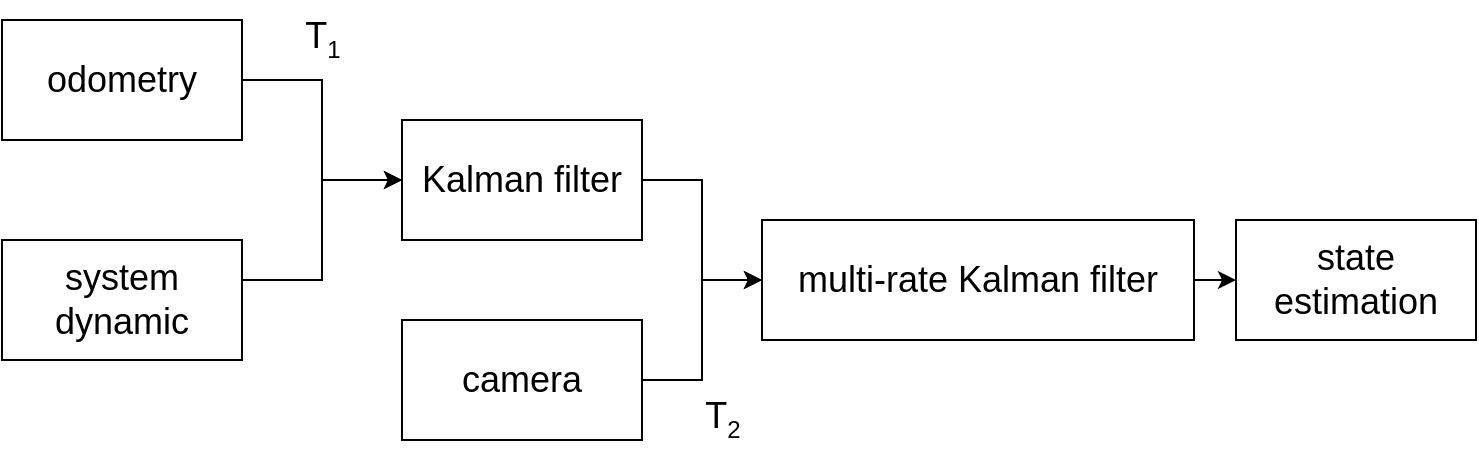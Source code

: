 <mxfile version="20.6.2" type="device"><diagram id="De45ii2Sp3PFvOTu69Ke" name="第 1 页"><mxGraphModel dx="1038" dy="547" grid="1" gridSize="10" guides="1" tooltips="1" connect="1" arrows="1" fold="1" page="1" pageScale="1" pageWidth="827" pageHeight="1169" math="0" shadow="0"><root><mxCell id="0"/><mxCell id="1" parent="0"/><mxCell id="NGuuJl21pHQzUnoow5Hf-10" style="edgeStyle=orthogonalEdgeStyle;rounded=0;orthogonalLoop=1;jettySize=auto;html=1;exitX=1;exitY=0.5;exitDx=0;exitDy=0;fontSize=18;entryX=0;entryY=0.5;entryDx=0;entryDy=0;" parent="1" source="NGuuJl21pHQzUnoow5Hf-1" target="NGuuJl21pHQzUnoow5Hf-4" edge="1"><mxGeometry relative="1" as="geometry"><mxPoint x="220" y="210" as="targetPoint"/><Array as="points"><mxPoint x="180" y="270"/><mxPoint x="220" y="270"/><mxPoint x="220" y="220"/></Array></mxGeometry></mxCell><mxCell id="NGuuJl21pHQzUnoow5Hf-1" value="&lt;font style=&quot;font-size: 18px;&quot;&gt;system dynamic&lt;/font&gt;" style="rounded=0;whiteSpace=wrap;html=1;" parent="1" vertex="1"><mxGeometry x="60" y="250" width="120" height="60" as="geometry"/></mxCell><mxCell id="NGuuJl21pHQzUnoow5Hf-8" style="edgeStyle=orthogonalEdgeStyle;rounded=0;orthogonalLoop=1;jettySize=auto;html=1;exitX=1;exitY=0.5;exitDx=0;exitDy=0;entryX=0;entryY=0.5;entryDx=0;entryDy=0;fontSize=18;" parent="1" source="NGuuJl21pHQzUnoow5Hf-2" target="NGuuJl21pHQzUnoow5Hf-4" edge="1"><mxGeometry relative="1" as="geometry"/></mxCell><mxCell id="NGuuJl21pHQzUnoow5Hf-2" value="odometry" style="rounded=0;whiteSpace=wrap;html=1;fontSize=18;" parent="1" vertex="1"><mxGeometry x="60" y="140" width="120" height="60" as="geometry"/></mxCell><mxCell id="NGuuJl21pHQzUnoow5Hf-13" style="edgeStyle=orthogonalEdgeStyle;rounded=0;orthogonalLoop=1;jettySize=auto;html=1;exitX=1;exitY=0.5;exitDx=0;exitDy=0;fontSize=18;entryX=0;entryY=0.5;entryDx=0;entryDy=0;" parent="1" source="NGuuJl21pHQzUnoow5Hf-3" target="NGuuJl21pHQzUnoow5Hf-5" edge="1"><mxGeometry relative="1" as="geometry"><mxPoint x="250" y="300" as="targetPoint"/></mxGeometry></mxCell><mxCell id="NGuuJl21pHQzUnoow5Hf-3" value="camera" style="rounded=0;whiteSpace=wrap;html=1;fontSize=18;" parent="1" vertex="1"><mxGeometry x="260" y="290" width="120" height="60" as="geometry"/></mxCell><mxCell id="ACo2i2RifiFehLKGWSzm-1" style="edgeStyle=orthogonalEdgeStyle;rounded=0;orthogonalLoop=1;jettySize=auto;html=1;exitX=1;exitY=0.5;exitDx=0;exitDy=0;entryX=0;entryY=0.5;entryDx=0;entryDy=0;fontSize=18;" edge="1" parent="1" source="NGuuJl21pHQzUnoow5Hf-4" target="NGuuJl21pHQzUnoow5Hf-5"><mxGeometry relative="1" as="geometry"/></mxCell><mxCell id="NGuuJl21pHQzUnoow5Hf-4" value="Kalman filter" style="rounded=0;whiteSpace=wrap;html=1;fontSize=18;" parent="1" vertex="1"><mxGeometry x="260" y="190" width="120" height="60" as="geometry"/></mxCell><mxCell id="ACo2i2RifiFehLKGWSzm-2" style="edgeStyle=orthogonalEdgeStyle;rounded=0;orthogonalLoop=1;jettySize=auto;html=1;exitX=1;exitY=0.5;exitDx=0;exitDy=0;entryX=0;entryY=0.5;entryDx=0;entryDy=0;fontSize=18;" edge="1" parent="1" source="NGuuJl21pHQzUnoow5Hf-5" target="NGuuJl21pHQzUnoow5Hf-20"><mxGeometry relative="1" as="geometry"/></mxCell><mxCell id="NGuuJl21pHQzUnoow5Hf-5" value="multi-rate Kalman filter" style="rounded=0;whiteSpace=wrap;html=1;fontSize=18;" parent="1" vertex="1"><mxGeometry x="440" y="240" width="216" height="60" as="geometry"/></mxCell><mxCell id="NGuuJl21pHQzUnoow5Hf-14" value="T&lt;sub&gt;&lt;font style=&quot;font-size: 12px;&quot;&gt;1&lt;/font&gt;&lt;/sub&gt;" style="text;html=1;align=center;verticalAlign=middle;resizable=0;points=[];autosize=1;strokeColor=none;fillColor=none;fontSize=18;" parent="1" vertex="1"><mxGeometry x="200" y="130" width="40" height="40" as="geometry"/></mxCell><mxCell id="NGuuJl21pHQzUnoow5Hf-15" value="T&lt;sub&gt;&lt;font style=&quot;font-size: 12px;&quot;&gt;2&lt;/font&gt;&lt;/sub&gt;" style="text;html=1;align=center;verticalAlign=middle;resizable=0;points=[];autosize=1;strokeColor=none;fillColor=none;fontSize=18;" parent="1" vertex="1"><mxGeometry x="400" y="320" width="40" height="40" as="geometry"/></mxCell><mxCell id="NGuuJl21pHQzUnoow5Hf-20" value="&lt;font style=&quot;font-size: 18px;&quot;&gt;state estimation&lt;/font&gt;" style="rounded=0;whiteSpace=wrap;html=1;fontSize=12;" parent="1" vertex="1"><mxGeometry x="677" y="240" width="120" height="60" as="geometry"/></mxCell></root></mxGraphModel></diagram></mxfile>
